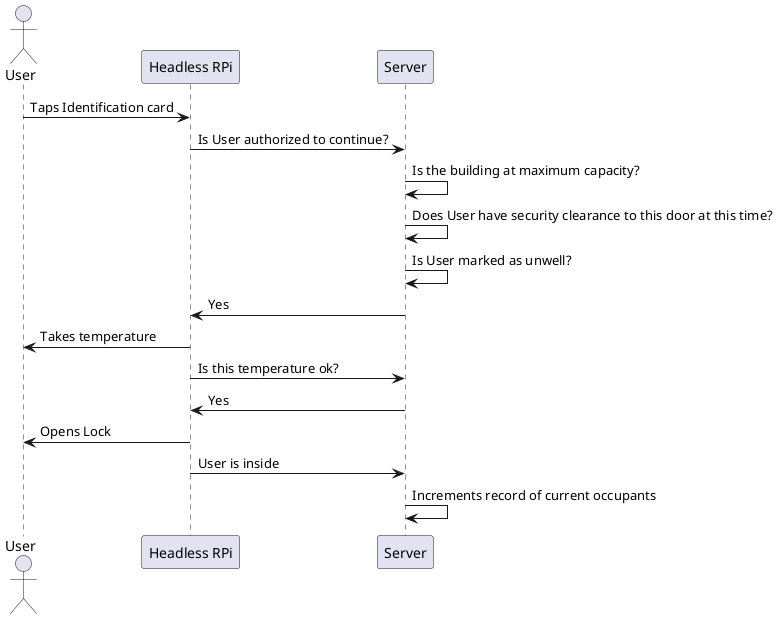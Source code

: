 @startuml

actor User
participant "Headless RPi" as hrpi
participant Server

User -> hrpi : Taps Identification card
hrpi -> Server : Is User authorized to continue?

Server -> Server : Is the building at maximum capacity?
Server -> Server : Does User have security clearance to this door at this time?
Server -> Server : Is User marked as unwell?

Server -> hrpi : Yes
hrpi -> User : Takes temperature
hrpi -> Server : Is this temperature ok?
Server -> hrpi : Yes
hrpi -> User : Opens Lock
hrpi -> Server : User is inside

Server -> Server : Increments record of current occupants



@enduml
